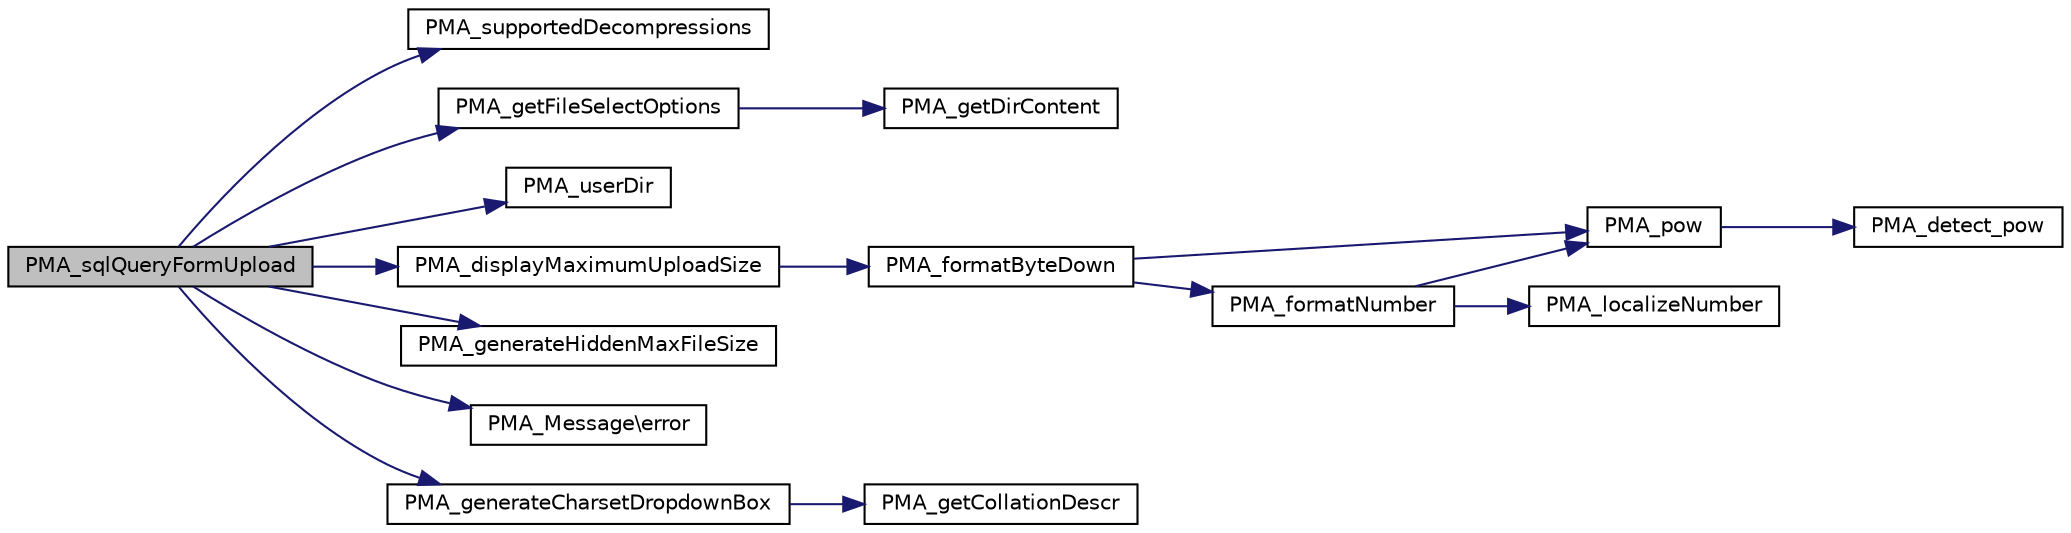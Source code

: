 digraph G
{
  edge [fontname="Helvetica",fontsize="10",labelfontname="Helvetica",labelfontsize="10"];
  node [fontname="Helvetica",fontsize="10",shape=record];
  rankdir="LR";
  Node1 [label="PMA_sqlQueryFormUpload",height=0.2,width=0.4,color="black", fillcolor="grey75", style="filled" fontcolor="black"];
  Node1 -> Node2 [color="midnightblue",fontsize="10",style="solid",fontname="Helvetica"];
  Node2 [label="PMA_supportedDecompressions",height=0.2,width=0.4,color="black", fillcolor="white", style="filled",URL="$file__listing_8php.html#a2e1cca547fe94667c8cc806ccc1937b7",tooltip="Get currently supported decompressions."];
  Node1 -> Node3 [color="midnightblue",fontsize="10",style="solid",fontname="Helvetica"];
  Node3 [label="PMA_getFileSelectOptions",height=0.2,width=0.4,color="black", fillcolor="white", style="filled",URL="$file__listing_8php.html#a673913f8a396f72f01952d7e1a295758",tooltip="Returns options of filtered file names."];
  Node3 -> Node4 [color="midnightblue",fontsize="10",style="solid",fontname="Helvetica"];
  Node4 [label="PMA_getDirContent",height=0.2,width=0.4,color="black", fillcolor="white", style="filled",URL="$file__listing_8php.html#a68a04ea4d000f2f95fba7f9e318f3268",tooltip="Returns array of filtered file names."];
  Node1 -> Node5 [color="midnightblue",fontsize="10",style="solid",fontname="Helvetica"];
  Node5 [label="PMA_userDir",height=0.2,width=0.4,color="black", fillcolor="white", style="filled",URL="$common_8lib_8php.html#a716bdc8bd710a47b56967ec5a365b7d5",tooltip="replaces u in given path with current user name"];
  Node1 -> Node6 [color="midnightblue",fontsize="10",style="solid",fontname="Helvetica"];
  Node6 [label="PMA_displayMaximumUploadSize",height=0.2,width=0.4,color="black", fillcolor="white", style="filled",URL="$common_8lib_8php.html#a49d1b93c41dc6f92573b3e5ce19f42b8",tooltip="Displays the maximum size for an upload."];
  Node6 -> Node7 [color="midnightblue",fontsize="10",style="solid",fontname="Helvetica"];
  Node7 [label="PMA_formatByteDown",height=0.2,width=0.4,color="black", fillcolor="white", style="filled",URL="$common_8lib_8php.html#a90de48fb0bb54fca6db6a407aa2ab8cf",tooltip="Formats $value to byte view."];
  Node7 -> Node8 [color="midnightblue",fontsize="10",style="solid",fontname="Helvetica"];
  Node8 [label="PMA_pow",height=0.2,width=0.4,color="black", fillcolor="white", style="filled",URL="$common_8lib_8php.html#aaade54960e4ce59a18b04f1cfd724b77",tooltip="Exponential expression / raise number into power."];
  Node8 -> Node9 [color="midnightblue",fontsize="10",style="solid",fontname="Helvetica"];
  Node9 [label="PMA_detect_pow",height=0.2,width=0.4,color="black", fillcolor="white", style="filled",URL="$common_8lib_8php.html#a028dd5a1e5c9d32af39c3af1bde8b068",tooltip="Detects which function to use for PMA_pow."];
  Node7 -> Node10 [color="midnightblue",fontsize="10",style="solid",fontname="Helvetica"];
  Node10 [label="PMA_formatNumber",height=0.2,width=0.4,color="black", fillcolor="white", style="filled",URL="$common_8lib_8php.html#abeaeabaf95ad63e5163642ff03ec6879",tooltip="Formats $value to the given length and appends SI prefixes with a $length of 0 no truncation occurs..."];
  Node10 -> Node8 [color="midnightblue",fontsize="10",style="solid",fontname="Helvetica"];
  Node10 -> Node11 [color="midnightblue",fontsize="10",style="solid",fontname="Helvetica"];
  Node11 [label="PMA_localizeNumber",height=0.2,width=0.4,color="black", fillcolor="white", style="filled",URL="$common_8lib_8php.html#ab4019f8f649e81f8d6525969fdba212e",tooltip="Changes thousands and decimal separators to locale specific values."];
  Node1 -> Node12 [color="midnightblue",fontsize="10",style="solid",fontname="Helvetica"];
  Node12 [label="PMA_generateHiddenMaxFileSize",height=0.2,width=0.4,color="black", fillcolor="white", style="filled",URL="$common_8lib_8php.html#a59d743aad898fadd0a906654b96fe38c",tooltip="Generates a hidden field which should indicate to the browser the maximum size for upload..."];
  Node1 -> Node13 [color="midnightblue",fontsize="10",style="solid",fontname="Helvetica"];
  Node13 [label="PMA_Message\\error",height=0.2,width=0.4,color="black", fillcolor="white", style="filled",URL="$classPMA__Message.html#ac1eedc27bd176676149c300379b98661",tooltip="get PMA_Message of type error"];
  Node1 -> Node14 [color="midnightblue",fontsize="10",style="solid",fontname="Helvetica"];
  Node14 [label="PMA_generateCharsetDropdownBox",height=0.2,width=0.4,color="black", fillcolor="white", style="filled",URL="$mysql__charsets_8lib_8php.html#a7fce7a93733d82ae5258d8076c32e021"];
  Node14 -> Node15 [color="midnightblue",fontsize="10",style="solid",fontname="Helvetica"];
  Node15 [label="PMA_getCollationDescr",height=0.2,width=0.4,color="black", fillcolor="white", style="filled",URL="$mysql__charsets_8lib_8php.html#a015d6b1b88a6c6f694dd1f96e267a338",tooltip="returns description for given collation"];
}
